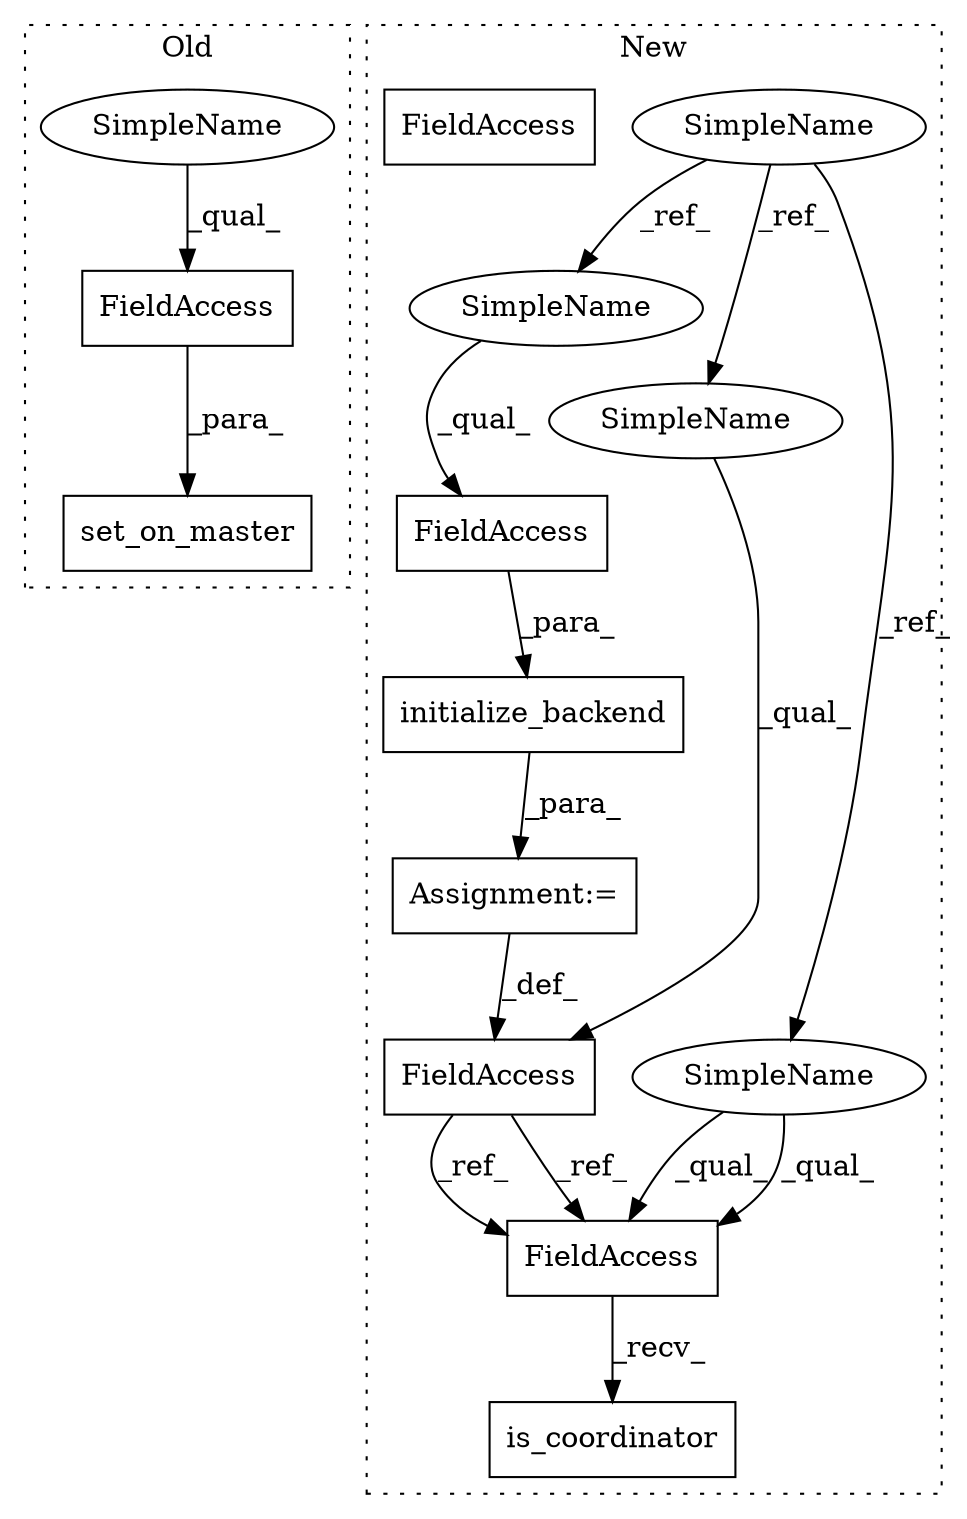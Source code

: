 digraph G {
subgraph cluster0 {
1 [label="set_on_master" a="32" s="3475,3505" l="14,1" shape="box"];
5 [label="FieldAccess" a="22" s="3489" l="16" shape="box"];
14 [label="SimpleName" a="42" s="3489" l="4" shape="ellipse"];
label = "Old";
style="dotted";
}
subgraph cluster1 {
2 [label="initialize_backend" a="32" s="3602,3633" l="19,1" shape="box"];
3 [label="Assignment:=" a="7" s="3601" l="1" shape="box"];
4 [label="FieldAccess" a="22" s="3589" l="12" shape="box"];
6 [label="SimpleName" a="42" s="3374" l="4" shape="ellipse"];
7 [label="FieldAccess" a="22" s="3621" l="12" shape="box"];
8 [label="FieldAccess" a="22" s="3644" l="12" shape="box"];
9 [label="is_coordinator" a="32" s="3657" l="16" shape="box"];
10 [label="SimpleName" a="42" s="3621" l="4" shape="ellipse"];
11 [label="SimpleName" a="42" s="3644" l="4" shape="ellipse"];
12 [label="SimpleName" a="42" s="3589" l="4" shape="ellipse"];
13 [label="FieldAccess" a="22" s="3644" l="12" shape="box"];
label = "New";
style="dotted";
}
2 -> 3 [label="_para_"];
3 -> 4 [label="_def_"];
4 -> 13 [label="_ref_"];
4 -> 13 [label="_ref_"];
5 -> 1 [label="_para_"];
6 -> 11 [label="_ref_"];
6 -> 10 [label="_ref_"];
6 -> 12 [label="_ref_"];
7 -> 2 [label="_para_"];
10 -> 7 [label="_qual_"];
11 -> 13 [label="_qual_"];
11 -> 13 [label="_qual_"];
12 -> 4 [label="_qual_"];
13 -> 9 [label="_recv_"];
14 -> 5 [label="_qual_"];
}